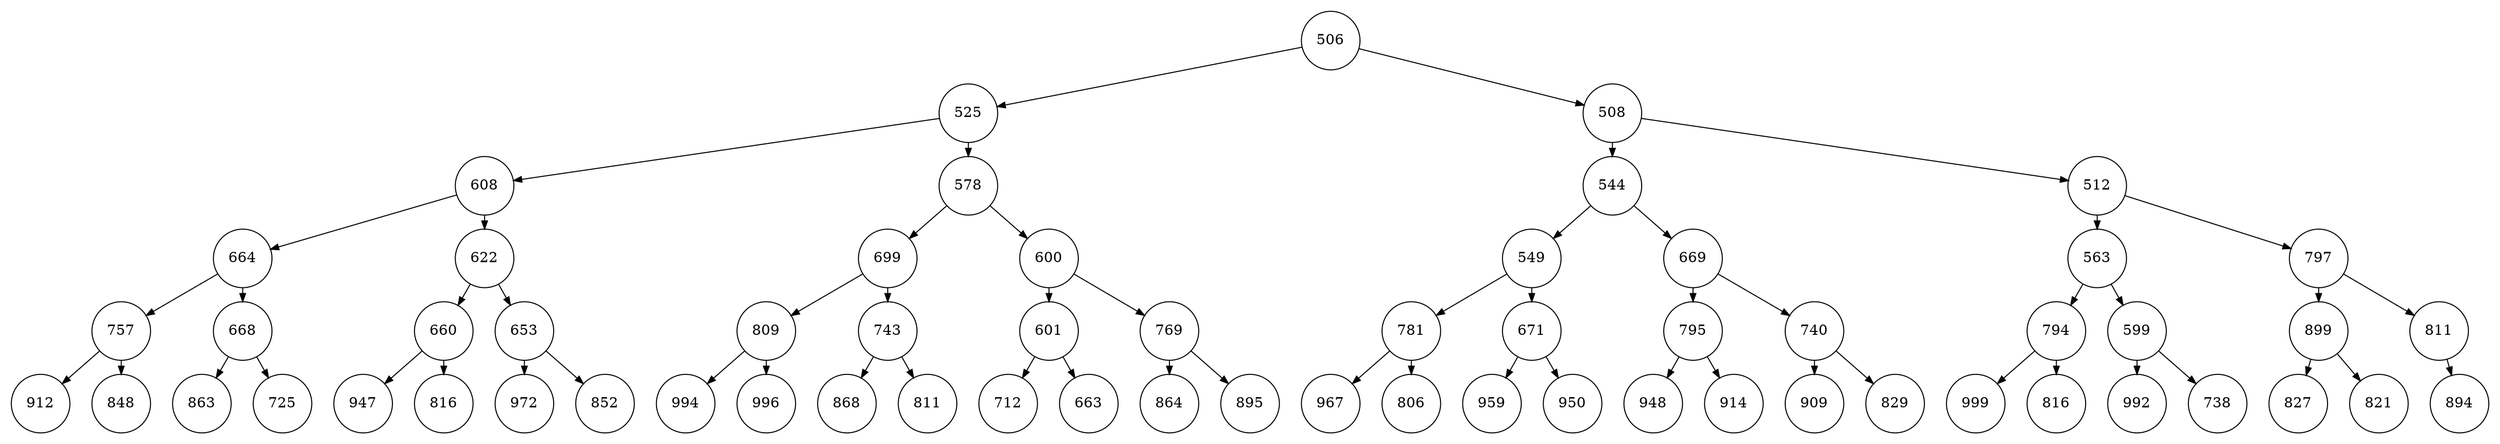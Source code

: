 
    digraph G {
    nodesep=0.3;
    ranksep=0.2;
    margin=0.1;
    node [shape=circle];
    edge [arrowsize=0.8];
    1 -> 2[side=left];
1 -> 3;
2 -> 4[side=left];
2 -> 5;
3 -> 6[side=left];
3 -> 7;
4 -> 8[side=left];
4 -> 9;
5 -> 10[side=left];
5 -> 11;
6 -> 12[side=left];
6 -> 13;
7 -> 14[side=left];
7 -> 15;
8 -> 16[side=left];
8 -> 17;
9 -> 18[side=left];
9 -> 19;
10 -> 20[side=left];
10 -> 21;
11 -> 22[side=left];
11 -> 23;
12 -> 24[side=left];
12 -> 25;
13 -> 26[side=left];
13 -> 27;
14 -> 28[side=left];
14 -> 29;
15 -> 30[side=left];
15 -> 31;
16 -> 32[side=left];
16 -> 33;
17 -> 34[side=left];
17 -> 35;
18 -> 36[side=left];
18 -> 37;
19 -> 38[side=left];
19 -> 39;
20 -> 40[side=left];
20 -> 41;
21 -> 42[side=left];
21 -> 43;
22 -> 44[side=left];
22 -> 45;
23 -> 46[side=left];
23 -> 47;
24 -> 48[side=left];
24 -> 49;
25 -> 50[side=left];
25 -> 51;
26 -> 52[side=left];
26 -> 53;
27 -> 54[side=left];
27 -> 55;
28 -> 56[side=left];
28 -> 57;
29 -> 58[side=left];
29 -> 59;
30 -> 60[side=left];
30 -> 61;
31 -> 62[side=left];
1[label="506"]
2[label="525"]
3[label="508"]
4[label="608"]
5[label="578"]
6[label="544"]
7[label="512"]
8[label="664"]
9[label="622"]
10[label="699"]
11[label="600"]
12[label="549"]
13[label="669"]
14[label="563"]
15[label="797"]
16[label="757"]
17[label="668"]
18[label="660"]
19[label="653"]
20[label="809"]
21[label="743"]
22[label="601"]
23[label="769"]
24[label="781"]
25[label="671"]
26[label="795"]
27[label="740"]
28[label="794"]
29[label="599"]
30[label="899"]
31[label="811"]
32[label="912"]
33[label="848"]
34[label="863"]
35[label="725"]
36[label="947"]
37[label="816"]
38[label="972"]
39[label="852"]
40[label="994"]
41[label="996"]
42[label="868"]
43[label="811"]
44[label="712"]
45[label="663"]
46[label="864"]
47[label="895"]
48[label="967"]
49[label="806"]
50[label="959"]
51[label="950"]
52[label="948"]
53[label="914"]
54[label="909"]
55[label="829"]
56[label="999"]
57[label="816"]
58[label="992"]
59[label="738"]
60[label="827"]
61[label="821"]
62[label="894"]}